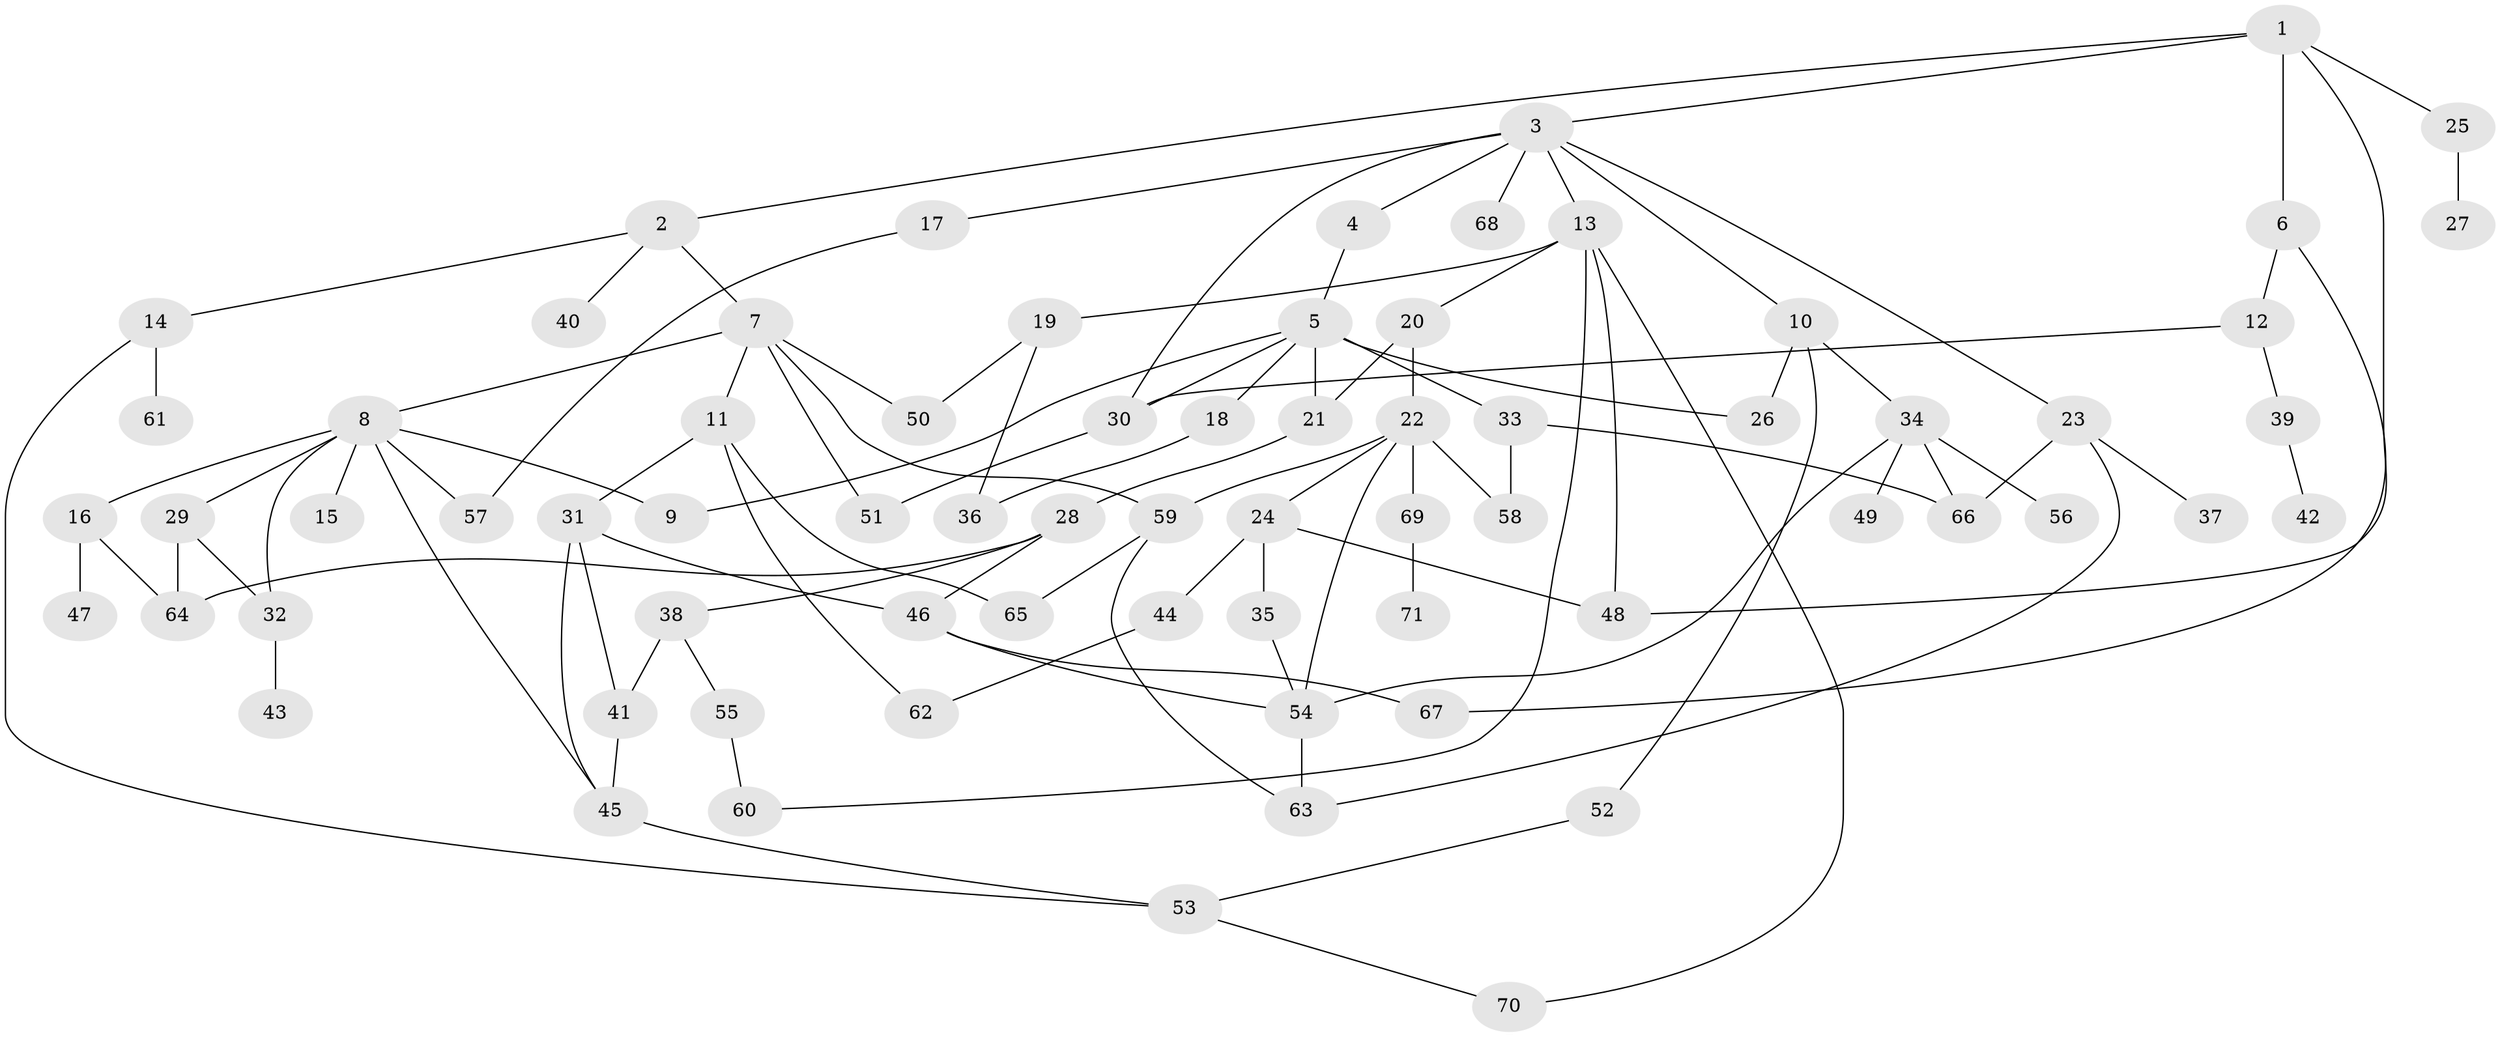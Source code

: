 // Generated by graph-tools (version 1.1) at 2025/34/03/09/25 02:34:09]
// undirected, 71 vertices, 104 edges
graph export_dot {
graph [start="1"]
  node [color=gray90,style=filled];
  1;
  2;
  3;
  4;
  5;
  6;
  7;
  8;
  9;
  10;
  11;
  12;
  13;
  14;
  15;
  16;
  17;
  18;
  19;
  20;
  21;
  22;
  23;
  24;
  25;
  26;
  27;
  28;
  29;
  30;
  31;
  32;
  33;
  34;
  35;
  36;
  37;
  38;
  39;
  40;
  41;
  42;
  43;
  44;
  45;
  46;
  47;
  48;
  49;
  50;
  51;
  52;
  53;
  54;
  55;
  56;
  57;
  58;
  59;
  60;
  61;
  62;
  63;
  64;
  65;
  66;
  67;
  68;
  69;
  70;
  71;
  1 -- 2;
  1 -- 3;
  1 -- 6;
  1 -- 25;
  1 -- 48;
  2 -- 7;
  2 -- 14;
  2 -- 40;
  3 -- 4;
  3 -- 10;
  3 -- 13;
  3 -- 17;
  3 -- 23;
  3 -- 30;
  3 -- 68;
  4 -- 5;
  5 -- 18;
  5 -- 33;
  5 -- 9;
  5 -- 26;
  5 -- 21;
  5 -- 30;
  6 -- 12;
  6 -- 67;
  7 -- 8;
  7 -- 11;
  7 -- 51;
  7 -- 59;
  7 -- 50;
  8 -- 9;
  8 -- 15;
  8 -- 16;
  8 -- 29;
  8 -- 45;
  8 -- 32;
  8 -- 57;
  10 -- 26;
  10 -- 34;
  10 -- 52;
  11 -- 31;
  11 -- 62;
  11 -- 65;
  12 -- 39;
  12 -- 30;
  13 -- 19;
  13 -- 20;
  13 -- 60;
  13 -- 70;
  13 -- 48;
  14 -- 53;
  14 -- 61;
  16 -- 47;
  16 -- 64;
  17 -- 57;
  18 -- 36;
  19 -- 50;
  19 -- 36;
  20 -- 21;
  20 -- 22;
  21 -- 28;
  22 -- 24;
  22 -- 69;
  22 -- 54;
  22 -- 59;
  22 -- 58;
  23 -- 37;
  23 -- 63;
  23 -- 66;
  24 -- 35;
  24 -- 44;
  24 -- 48;
  25 -- 27;
  28 -- 38;
  28 -- 46;
  28 -- 64;
  29 -- 32;
  29 -- 64;
  30 -- 51;
  31 -- 41;
  31 -- 46;
  31 -- 45;
  32 -- 43;
  33 -- 58;
  33 -- 66;
  34 -- 49;
  34 -- 56;
  34 -- 66;
  34 -- 54;
  35 -- 54;
  38 -- 55;
  38 -- 41;
  39 -- 42;
  41 -- 45;
  44 -- 62;
  45 -- 53;
  46 -- 54;
  46 -- 67;
  52 -- 53;
  53 -- 70;
  54 -- 63;
  55 -- 60;
  59 -- 65;
  59 -- 63;
  69 -- 71;
}
